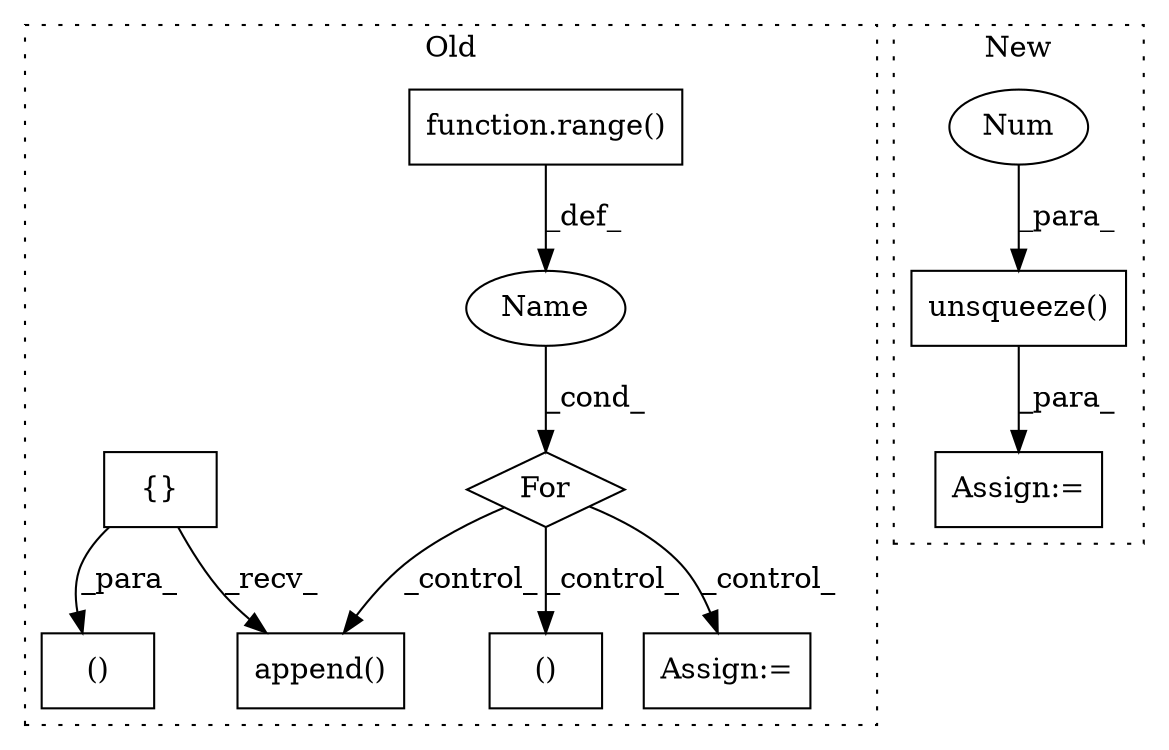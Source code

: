digraph G {
subgraph cluster0 {
1 [label="function.range()" a="75" s="4437,4477" l="6,1" shape="box"];
4 [label="For" a="107" s="4428,4478" l="4,6" shape="diamond"];
6 [label="Assign:=" a="68" s="4575" l="6" shape="box"];
7 [label="Name" a="87" s="4432" l="1" shape="ellipse"];
8 [label="append()" a="75" s="4642,4670" l="14,1" shape="box"];
9 [label="()" a="54" s="4575" l="3" shape="box"];
10 [label="{}" a="59" s="4272,4272" l="2,1" shape="box"];
11 [label="()" a="54" s="5751" l="23" shape="box"];
label = "Old";
style="dotted";
}
subgraph cluster1 {
2 [label="unsqueeze()" a="75" s="4942,4991" l="48,1" shape="box"];
3 [label="Num" a="76" s="4990" l="1" shape="ellipse"];
5 [label="Assign:=" a="68" s="5051" l="3" shape="box"];
label = "New";
style="dotted";
}
1 -> 7 [label="_def_"];
2 -> 5 [label="_para_"];
3 -> 2 [label="_para_"];
4 -> 6 [label="_control_"];
4 -> 8 [label="_control_"];
4 -> 9 [label="_control_"];
7 -> 4 [label="_cond_"];
10 -> 11 [label="_para_"];
10 -> 8 [label="_recv_"];
}